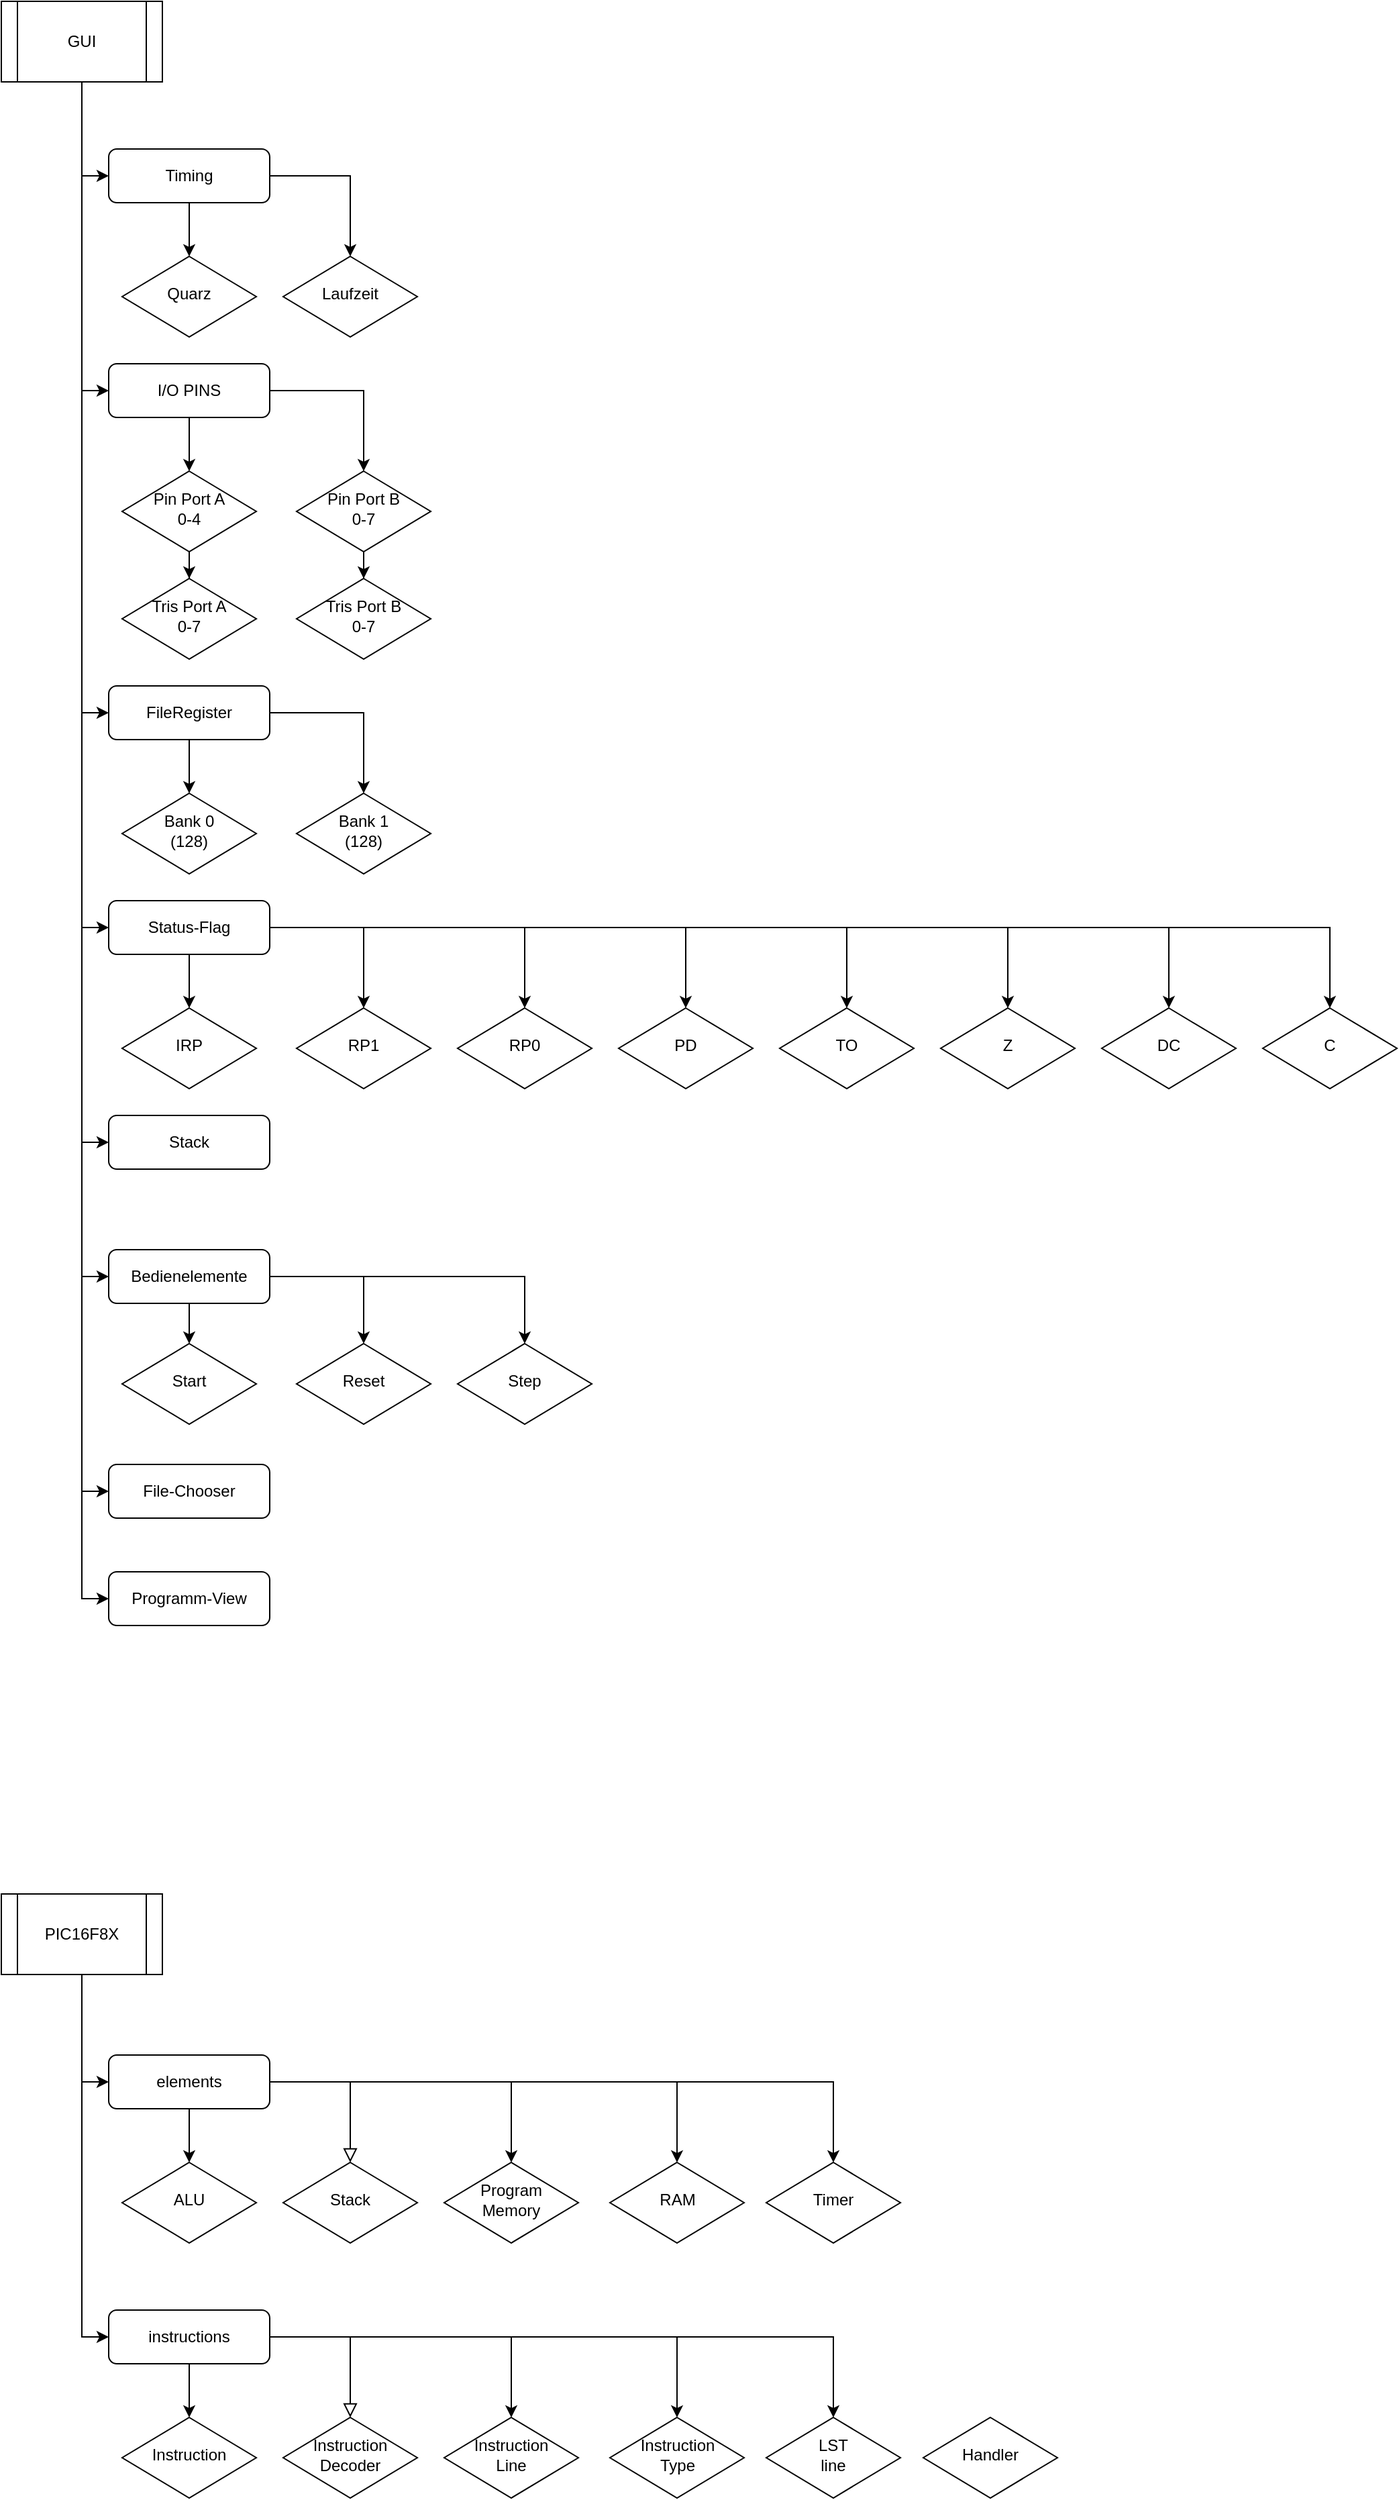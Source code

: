 <mxfile version="24.2.3" type="device">
  <diagram id="C5RBs43oDa-KdzZeNtuy" name="Page-1">
    <mxGraphModel dx="1366" dy="3041" grid="1" gridSize="10" guides="1" tooltips="1" connect="1" arrows="1" fold="1" page="1" pageScale="1" pageWidth="827" pageHeight="1169" math="0" shadow="0">
      <root>
        <mxCell id="WIyWlLk6GJQsqaUBKTNV-0" />
        <mxCell id="WIyWlLk6GJQsqaUBKTNV-1" parent="WIyWlLk6GJQsqaUBKTNV-0" />
        <mxCell id="WIyWlLk6GJQsqaUBKTNV-2" value="" style="rounded=0;html=1;jettySize=auto;orthogonalLoop=1;fontSize=11;endArrow=block;endFill=0;endSize=8;strokeWidth=1;shadow=0;labelBackgroundColor=none;edgeStyle=orthogonalEdgeStyle;entryX=0.5;entryY=0;entryDx=0;entryDy=0;" parent="WIyWlLk6GJQsqaUBKTNV-1" source="WIyWlLk6GJQsqaUBKTNV-3" target="V1sLMrhCYjkei6vN869k-0" edge="1">
          <mxGeometry relative="1" as="geometry" />
        </mxCell>
        <mxCell id="V1sLMrhCYjkei6vN869k-4" style="edgeStyle=orthogonalEdgeStyle;rounded=0;orthogonalLoop=1;jettySize=auto;html=1;entryX=0.5;entryY=0;entryDx=0;entryDy=0;" edge="1" parent="WIyWlLk6GJQsqaUBKTNV-1" source="WIyWlLk6GJQsqaUBKTNV-3" target="V1sLMrhCYjkei6vN869k-1">
          <mxGeometry relative="1" as="geometry" />
        </mxCell>
        <mxCell id="V1sLMrhCYjkei6vN869k-5" style="edgeStyle=orthogonalEdgeStyle;rounded=0;orthogonalLoop=1;jettySize=auto;html=1;entryX=0.5;entryY=0;entryDx=0;entryDy=0;" edge="1" parent="WIyWlLk6GJQsqaUBKTNV-1" source="WIyWlLk6GJQsqaUBKTNV-3" target="V1sLMrhCYjkei6vN869k-2">
          <mxGeometry relative="1" as="geometry" />
        </mxCell>
        <mxCell id="V1sLMrhCYjkei6vN869k-6" style="edgeStyle=orthogonalEdgeStyle;rounded=0;orthogonalLoop=1;jettySize=auto;html=1;entryX=0.5;entryY=0;entryDx=0;entryDy=0;" edge="1" parent="WIyWlLk6GJQsqaUBKTNV-1" source="WIyWlLk6GJQsqaUBKTNV-3" target="WIyWlLk6GJQsqaUBKTNV-6">
          <mxGeometry relative="1" as="geometry" />
        </mxCell>
        <mxCell id="V1sLMrhCYjkei6vN869k-23" style="edgeStyle=orthogonalEdgeStyle;rounded=0;orthogonalLoop=1;jettySize=auto;html=1;" edge="1" parent="WIyWlLk6GJQsqaUBKTNV-1" source="WIyWlLk6GJQsqaUBKTNV-3" target="V1sLMrhCYjkei6vN869k-22">
          <mxGeometry relative="1" as="geometry" />
        </mxCell>
        <mxCell id="WIyWlLk6GJQsqaUBKTNV-3" value="elements" style="rounded=1;whiteSpace=wrap;html=1;fontSize=12;glass=0;strokeWidth=1;shadow=0;" parent="WIyWlLk6GJQsqaUBKTNV-1" vertex="1">
          <mxGeometry x="120" y="160" width="120" height="40" as="geometry" />
        </mxCell>
        <mxCell id="WIyWlLk6GJQsqaUBKTNV-6" value="ALU" style="rhombus;whiteSpace=wrap;html=1;shadow=0;fontFamily=Helvetica;fontSize=12;align=center;strokeWidth=1;spacing=6;spacingTop=-4;" parent="WIyWlLk6GJQsqaUBKTNV-1" vertex="1">
          <mxGeometry x="130" y="240" width="100" height="60" as="geometry" />
        </mxCell>
        <mxCell id="V1sLMrhCYjkei6vN869k-0" value="Stack" style="rhombus;whiteSpace=wrap;html=1;shadow=0;fontFamily=Helvetica;fontSize=12;align=center;strokeWidth=1;spacing=6;spacingTop=-4;" vertex="1" parent="WIyWlLk6GJQsqaUBKTNV-1">
          <mxGeometry x="250" y="240" width="100" height="60" as="geometry" />
        </mxCell>
        <mxCell id="V1sLMrhCYjkei6vN869k-1" value="Program&lt;div&gt;Memory&lt;/div&gt;" style="rhombus;whiteSpace=wrap;html=1;shadow=0;fontFamily=Helvetica;fontSize=12;align=center;strokeWidth=1;spacing=6;spacingTop=-4;" vertex="1" parent="WIyWlLk6GJQsqaUBKTNV-1">
          <mxGeometry x="370" y="240" width="100" height="60" as="geometry" />
        </mxCell>
        <mxCell id="V1sLMrhCYjkei6vN869k-2" value="RAM" style="rhombus;whiteSpace=wrap;html=1;shadow=0;fontFamily=Helvetica;fontSize=12;align=center;strokeWidth=1;spacing=6;spacingTop=-4;" vertex="1" parent="WIyWlLk6GJQsqaUBKTNV-1">
          <mxGeometry x="493.5" y="240" width="100" height="60" as="geometry" />
        </mxCell>
        <mxCell id="V1sLMrhCYjkei6vN869k-20" style="edgeStyle=orthogonalEdgeStyle;rounded=0;orthogonalLoop=1;jettySize=auto;html=1;entryX=0;entryY=0.5;entryDx=0;entryDy=0;" edge="1" parent="WIyWlLk6GJQsqaUBKTNV-1" source="V1sLMrhCYjkei6vN869k-3" target="WIyWlLk6GJQsqaUBKTNV-3">
          <mxGeometry relative="1" as="geometry" />
        </mxCell>
        <mxCell id="V1sLMrhCYjkei6vN869k-21" style="edgeStyle=orthogonalEdgeStyle;rounded=0;orthogonalLoop=1;jettySize=auto;html=1;entryX=0;entryY=0.5;entryDx=0;entryDy=0;" edge="1" parent="WIyWlLk6GJQsqaUBKTNV-1" source="V1sLMrhCYjkei6vN869k-3" target="V1sLMrhCYjkei6vN869k-13">
          <mxGeometry relative="1" as="geometry" />
        </mxCell>
        <mxCell id="V1sLMrhCYjkei6vN869k-3" value="PIC16F8X" style="shape=process;whiteSpace=wrap;html=1;backgroundOutline=1;" vertex="1" parent="WIyWlLk6GJQsqaUBKTNV-1">
          <mxGeometry x="40" y="40" width="120" height="60" as="geometry" />
        </mxCell>
        <mxCell id="V1sLMrhCYjkei6vN869k-9" value="" style="rounded=0;html=1;jettySize=auto;orthogonalLoop=1;fontSize=11;endArrow=block;endFill=0;endSize=8;strokeWidth=1;shadow=0;labelBackgroundColor=none;edgeStyle=orthogonalEdgeStyle;entryX=0.5;entryY=0;entryDx=0;entryDy=0;" edge="1" parent="WIyWlLk6GJQsqaUBKTNV-1" source="V1sLMrhCYjkei6vN869k-13" target="V1sLMrhCYjkei6vN869k-15">
          <mxGeometry relative="1" as="geometry" />
        </mxCell>
        <mxCell id="V1sLMrhCYjkei6vN869k-10" style="edgeStyle=orthogonalEdgeStyle;rounded=0;orthogonalLoop=1;jettySize=auto;html=1;entryX=0.5;entryY=0;entryDx=0;entryDy=0;" edge="1" parent="WIyWlLk6GJQsqaUBKTNV-1" source="V1sLMrhCYjkei6vN869k-13" target="V1sLMrhCYjkei6vN869k-16">
          <mxGeometry relative="1" as="geometry" />
        </mxCell>
        <mxCell id="V1sLMrhCYjkei6vN869k-11" style="edgeStyle=orthogonalEdgeStyle;rounded=0;orthogonalLoop=1;jettySize=auto;html=1;entryX=0.5;entryY=0;entryDx=0;entryDy=0;" edge="1" parent="WIyWlLk6GJQsqaUBKTNV-1" source="V1sLMrhCYjkei6vN869k-13" target="V1sLMrhCYjkei6vN869k-17">
          <mxGeometry relative="1" as="geometry" />
        </mxCell>
        <mxCell id="V1sLMrhCYjkei6vN869k-12" style="edgeStyle=orthogonalEdgeStyle;rounded=0;orthogonalLoop=1;jettySize=auto;html=1;entryX=0.5;entryY=0;entryDx=0;entryDy=0;" edge="1" parent="WIyWlLk6GJQsqaUBKTNV-1" source="V1sLMrhCYjkei6vN869k-13" target="V1sLMrhCYjkei6vN869k-14">
          <mxGeometry relative="1" as="geometry" />
        </mxCell>
        <mxCell id="V1sLMrhCYjkei6vN869k-19" style="edgeStyle=orthogonalEdgeStyle;rounded=0;orthogonalLoop=1;jettySize=auto;html=1;entryX=0.5;entryY=0;entryDx=0;entryDy=0;" edge="1" parent="WIyWlLk6GJQsqaUBKTNV-1" source="V1sLMrhCYjkei6vN869k-13" target="V1sLMrhCYjkei6vN869k-18">
          <mxGeometry relative="1" as="geometry" />
        </mxCell>
        <mxCell id="V1sLMrhCYjkei6vN869k-13" value="instructions" style="rounded=1;whiteSpace=wrap;html=1;fontSize=12;glass=0;strokeWidth=1;shadow=0;" vertex="1" parent="WIyWlLk6GJQsqaUBKTNV-1">
          <mxGeometry x="120" y="350" width="120" height="40" as="geometry" />
        </mxCell>
        <mxCell id="V1sLMrhCYjkei6vN869k-14" value="Instruction" style="rhombus;whiteSpace=wrap;html=1;shadow=0;fontFamily=Helvetica;fontSize=12;align=center;strokeWidth=1;spacing=6;spacingTop=-4;" vertex="1" parent="WIyWlLk6GJQsqaUBKTNV-1">
          <mxGeometry x="130" y="430" width="100" height="60" as="geometry" />
        </mxCell>
        <mxCell id="V1sLMrhCYjkei6vN869k-15" value="Instruction&lt;div&gt;Decoder&lt;/div&gt;" style="rhombus;whiteSpace=wrap;html=1;shadow=0;fontFamily=Helvetica;fontSize=12;align=center;strokeWidth=1;spacing=6;spacingTop=-4;" vertex="1" parent="WIyWlLk6GJQsqaUBKTNV-1">
          <mxGeometry x="250" y="430" width="100" height="60" as="geometry" />
        </mxCell>
        <mxCell id="V1sLMrhCYjkei6vN869k-16" value="Instruction&lt;div&gt;Line&lt;/div&gt;" style="rhombus;whiteSpace=wrap;html=1;shadow=0;fontFamily=Helvetica;fontSize=12;align=center;strokeWidth=1;spacing=6;spacingTop=-4;" vertex="1" parent="WIyWlLk6GJQsqaUBKTNV-1">
          <mxGeometry x="370" y="430" width="100" height="60" as="geometry" />
        </mxCell>
        <mxCell id="V1sLMrhCYjkei6vN869k-17" value="Instruction&lt;div&gt;Type&lt;/div&gt;" style="rhombus;whiteSpace=wrap;html=1;shadow=0;fontFamily=Helvetica;fontSize=12;align=center;strokeWidth=1;spacing=6;spacingTop=-4;" vertex="1" parent="WIyWlLk6GJQsqaUBKTNV-1">
          <mxGeometry x="493.5" y="430" width="100" height="60" as="geometry" />
        </mxCell>
        <mxCell id="V1sLMrhCYjkei6vN869k-18" value="LST&lt;div&gt;line&lt;/div&gt;" style="rhombus;whiteSpace=wrap;html=1;shadow=0;fontFamily=Helvetica;fontSize=12;align=center;strokeWidth=1;spacing=6;spacingTop=-4;" vertex="1" parent="WIyWlLk6GJQsqaUBKTNV-1">
          <mxGeometry x="610" y="430" width="100" height="60" as="geometry" />
        </mxCell>
        <mxCell id="V1sLMrhCYjkei6vN869k-22" value="Timer" style="rhombus;whiteSpace=wrap;html=1;shadow=0;fontFamily=Helvetica;fontSize=12;align=center;strokeWidth=1;spacing=6;spacingTop=-4;" vertex="1" parent="WIyWlLk6GJQsqaUBKTNV-1">
          <mxGeometry x="610" y="240" width="100" height="60" as="geometry" />
        </mxCell>
        <mxCell id="V1sLMrhCYjkei6vN869k-47" style="edgeStyle=orthogonalEdgeStyle;rounded=0;orthogonalLoop=1;jettySize=auto;html=1;entryX=0;entryY=0.5;entryDx=0;entryDy=0;" edge="1" parent="WIyWlLk6GJQsqaUBKTNV-1" source="V1sLMrhCYjkei6vN869k-24" target="V1sLMrhCYjkei6vN869k-28">
          <mxGeometry relative="1" as="geometry" />
        </mxCell>
        <mxCell id="V1sLMrhCYjkei6vN869k-48" style="edgeStyle=orthogonalEdgeStyle;rounded=0;orthogonalLoop=1;jettySize=auto;html=1;entryX=0;entryY=0.5;entryDx=0;entryDy=0;" edge="1" parent="WIyWlLk6GJQsqaUBKTNV-1" source="V1sLMrhCYjkei6vN869k-24" target="V1sLMrhCYjkei6vN869k-25">
          <mxGeometry relative="1" as="geometry" />
        </mxCell>
        <mxCell id="V1sLMrhCYjkei6vN869k-49" style="edgeStyle=orthogonalEdgeStyle;rounded=0;orthogonalLoop=1;jettySize=auto;html=1;entryX=0;entryY=0.5;entryDx=0;entryDy=0;" edge="1" parent="WIyWlLk6GJQsqaUBKTNV-1" source="V1sLMrhCYjkei6vN869k-24" target="V1sLMrhCYjkei6vN869k-29">
          <mxGeometry relative="1" as="geometry" />
        </mxCell>
        <mxCell id="V1sLMrhCYjkei6vN869k-68" style="edgeStyle=orthogonalEdgeStyle;rounded=0;orthogonalLoop=1;jettySize=auto;html=1;entryX=0;entryY=0.5;entryDx=0;entryDy=0;" edge="1" parent="WIyWlLk6GJQsqaUBKTNV-1" source="V1sLMrhCYjkei6vN869k-24" target="V1sLMrhCYjkei6vN869k-26">
          <mxGeometry relative="1" as="geometry" />
        </mxCell>
        <mxCell id="V1sLMrhCYjkei6vN869k-69" style="edgeStyle=orthogonalEdgeStyle;rounded=0;orthogonalLoop=1;jettySize=auto;html=1;entryX=0;entryY=0.5;entryDx=0;entryDy=0;" edge="1" parent="WIyWlLk6GJQsqaUBKTNV-1" source="V1sLMrhCYjkei6vN869k-24" target="V1sLMrhCYjkei6vN869k-66">
          <mxGeometry relative="1" as="geometry" />
        </mxCell>
        <mxCell id="V1sLMrhCYjkei6vN869k-77" style="edgeStyle=orthogonalEdgeStyle;rounded=0;orthogonalLoop=1;jettySize=auto;html=1;entryX=0;entryY=0.5;entryDx=0;entryDy=0;" edge="1" parent="WIyWlLk6GJQsqaUBKTNV-1" source="V1sLMrhCYjkei6vN869k-24" target="V1sLMrhCYjkei6vN869k-42">
          <mxGeometry relative="1" as="geometry" />
        </mxCell>
        <mxCell id="V1sLMrhCYjkei6vN869k-78" style="edgeStyle=orthogonalEdgeStyle;rounded=0;orthogonalLoop=1;jettySize=auto;html=1;entryX=0;entryY=0.5;entryDx=0;entryDy=0;" edge="1" parent="WIyWlLk6GJQsqaUBKTNV-1" source="V1sLMrhCYjkei6vN869k-24" target="V1sLMrhCYjkei6vN869k-27">
          <mxGeometry relative="1" as="geometry" />
        </mxCell>
        <mxCell id="V1sLMrhCYjkei6vN869k-80" style="edgeStyle=orthogonalEdgeStyle;rounded=0;orthogonalLoop=1;jettySize=auto;html=1;entryX=0;entryY=0.5;entryDx=0;entryDy=0;" edge="1" parent="WIyWlLk6GJQsqaUBKTNV-1" source="V1sLMrhCYjkei6vN869k-24" target="V1sLMrhCYjkei6vN869k-79">
          <mxGeometry relative="1" as="geometry" />
        </mxCell>
        <mxCell id="V1sLMrhCYjkei6vN869k-24" value="GUI" style="shape=process;whiteSpace=wrap;html=1;backgroundOutline=1;" vertex="1" parent="WIyWlLk6GJQsqaUBKTNV-1">
          <mxGeometry x="40" y="-1370" width="120" height="60" as="geometry" />
        </mxCell>
        <mxCell id="V1sLMrhCYjkei6vN869k-40" style="edgeStyle=orthogonalEdgeStyle;rounded=0;orthogonalLoop=1;jettySize=auto;html=1;" edge="1" parent="WIyWlLk6GJQsqaUBKTNV-1" source="V1sLMrhCYjkei6vN869k-25" target="V1sLMrhCYjkei6vN869k-34">
          <mxGeometry relative="1" as="geometry" />
        </mxCell>
        <mxCell id="V1sLMrhCYjkei6vN869k-41" style="edgeStyle=orthogonalEdgeStyle;rounded=0;orthogonalLoop=1;jettySize=auto;html=1;entryX=0.5;entryY=0;entryDx=0;entryDy=0;" edge="1" parent="WIyWlLk6GJQsqaUBKTNV-1" source="V1sLMrhCYjkei6vN869k-25" target="V1sLMrhCYjkei6vN869k-36">
          <mxGeometry relative="1" as="geometry" />
        </mxCell>
        <mxCell id="V1sLMrhCYjkei6vN869k-25" value="I/O PINS" style="rounded=1;whiteSpace=wrap;html=1;fontSize=12;glass=0;strokeWidth=1;shadow=0;" vertex="1" parent="WIyWlLk6GJQsqaUBKTNV-1">
          <mxGeometry x="120" y="-1100" width="120" height="40" as="geometry" />
        </mxCell>
        <mxCell id="V1sLMrhCYjkei6vN869k-58" style="edgeStyle=orthogonalEdgeStyle;rounded=0;orthogonalLoop=1;jettySize=auto;html=1;" edge="1" parent="WIyWlLk6GJQsqaUBKTNV-1" source="V1sLMrhCYjkei6vN869k-26" target="V1sLMrhCYjkei6vN869k-50">
          <mxGeometry relative="1" as="geometry" />
        </mxCell>
        <mxCell id="V1sLMrhCYjkei6vN869k-59" style="edgeStyle=orthogonalEdgeStyle;rounded=0;orthogonalLoop=1;jettySize=auto;html=1;entryX=0.5;entryY=0;entryDx=0;entryDy=0;" edge="1" parent="WIyWlLk6GJQsqaUBKTNV-1" source="V1sLMrhCYjkei6vN869k-26" target="V1sLMrhCYjkei6vN869k-51">
          <mxGeometry relative="1" as="geometry" />
        </mxCell>
        <mxCell id="V1sLMrhCYjkei6vN869k-60" style="edgeStyle=orthogonalEdgeStyle;rounded=0;orthogonalLoop=1;jettySize=auto;html=1;" edge="1" parent="WIyWlLk6GJQsqaUBKTNV-1" source="V1sLMrhCYjkei6vN869k-26" target="V1sLMrhCYjkei6vN869k-52">
          <mxGeometry relative="1" as="geometry" />
        </mxCell>
        <mxCell id="V1sLMrhCYjkei6vN869k-61" style="edgeStyle=orthogonalEdgeStyle;rounded=0;orthogonalLoop=1;jettySize=auto;html=1;entryX=0.5;entryY=0;entryDx=0;entryDy=0;" edge="1" parent="WIyWlLk6GJQsqaUBKTNV-1" source="V1sLMrhCYjkei6vN869k-26" target="V1sLMrhCYjkei6vN869k-53">
          <mxGeometry relative="1" as="geometry" />
        </mxCell>
        <mxCell id="V1sLMrhCYjkei6vN869k-62" style="edgeStyle=orthogonalEdgeStyle;rounded=0;orthogonalLoop=1;jettySize=auto;html=1;entryX=0.5;entryY=0;entryDx=0;entryDy=0;" edge="1" parent="WIyWlLk6GJQsqaUBKTNV-1" source="V1sLMrhCYjkei6vN869k-26" target="V1sLMrhCYjkei6vN869k-54">
          <mxGeometry relative="1" as="geometry" />
        </mxCell>
        <mxCell id="V1sLMrhCYjkei6vN869k-63" style="edgeStyle=orthogonalEdgeStyle;rounded=0;orthogonalLoop=1;jettySize=auto;html=1;entryX=0.5;entryY=0;entryDx=0;entryDy=0;" edge="1" parent="WIyWlLk6GJQsqaUBKTNV-1" source="V1sLMrhCYjkei6vN869k-26" target="V1sLMrhCYjkei6vN869k-55">
          <mxGeometry relative="1" as="geometry" />
        </mxCell>
        <mxCell id="V1sLMrhCYjkei6vN869k-64" style="edgeStyle=orthogonalEdgeStyle;rounded=0;orthogonalLoop=1;jettySize=auto;html=1;entryX=0.5;entryY=0;entryDx=0;entryDy=0;" edge="1" parent="WIyWlLk6GJQsqaUBKTNV-1" source="V1sLMrhCYjkei6vN869k-26" target="V1sLMrhCYjkei6vN869k-56">
          <mxGeometry relative="1" as="geometry" />
        </mxCell>
        <mxCell id="V1sLMrhCYjkei6vN869k-65" style="edgeStyle=orthogonalEdgeStyle;rounded=0;orthogonalLoop=1;jettySize=auto;html=1;entryX=0.5;entryY=0;entryDx=0;entryDy=0;" edge="1" parent="WIyWlLk6GJQsqaUBKTNV-1" source="V1sLMrhCYjkei6vN869k-26" target="V1sLMrhCYjkei6vN869k-57">
          <mxGeometry relative="1" as="geometry" />
        </mxCell>
        <mxCell id="V1sLMrhCYjkei6vN869k-26" value="Status-Flag" style="rounded=1;whiteSpace=wrap;html=1;fontSize=12;glass=0;strokeWidth=1;shadow=0;" vertex="1" parent="WIyWlLk6GJQsqaUBKTNV-1">
          <mxGeometry x="120" y="-700" width="120" height="40" as="geometry" />
        </mxCell>
        <mxCell id="V1sLMrhCYjkei6vN869k-27" value="File-Chooser" style="rounded=1;whiteSpace=wrap;html=1;fontSize=12;glass=0;strokeWidth=1;shadow=0;" vertex="1" parent="WIyWlLk6GJQsqaUBKTNV-1">
          <mxGeometry x="120" y="-280" width="120" height="40" as="geometry" />
        </mxCell>
        <mxCell id="V1sLMrhCYjkei6vN869k-32" style="edgeStyle=orthogonalEdgeStyle;rounded=0;orthogonalLoop=1;jettySize=auto;html=1;" edge="1" parent="WIyWlLk6GJQsqaUBKTNV-1" source="V1sLMrhCYjkei6vN869k-28" target="V1sLMrhCYjkei6vN869k-31">
          <mxGeometry relative="1" as="geometry" />
        </mxCell>
        <mxCell id="V1sLMrhCYjkei6vN869k-33" style="edgeStyle=orthogonalEdgeStyle;rounded=0;orthogonalLoop=1;jettySize=auto;html=1;entryX=0.5;entryY=0;entryDx=0;entryDy=0;" edge="1" parent="WIyWlLk6GJQsqaUBKTNV-1" source="V1sLMrhCYjkei6vN869k-28" target="V1sLMrhCYjkei6vN869k-30">
          <mxGeometry relative="1" as="geometry" />
        </mxCell>
        <mxCell id="V1sLMrhCYjkei6vN869k-28" value="Timing" style="rounded=1;whiteSpace=wrap;html=1;fontSize=12;glass=0;strokeWidth=1;shadow=0;" vertex="1" parent="WIyWlLk6GJQsqaUBKTNV-1">
          <mxGeometry x="120" y="-1260" width="120" height="40" as="geometry" />
        </mxCell>
        <mxCell id="V1sLMrhCYjkei6vN869k-45" style="edgeStyle=orthogonalEdgeStyle;rounded=0;orthogonalLoop=1;jettySize=auto;html=1;entryX=0.5;entryY=0;entryDx=0;entryDy=0;" edge="1" parent="WIyWlLk6GJQsqaUBKTNV-1" source="V1sLMrhCYjkei6vN869k-29" target="V1sLMrhCYjkei6vN869k-43">
          <mxGeometry relative="1" as="geometry" />
        </mxCell>
        <mxCell id="V1sLMrhCYjkei6vN869k-46" style="edgeStyle=orthogonalEdgeStyle;rounded=0;orthogonalLoop=1;jettySize=auto;html=1;entryX=0.5;entryY=0;entryDx=0;entryDy=0;" edge="1" parent="WIyWlLk6GJQsqaUBKTNV-1" source="V1sLMrhCYjkei6vN869k-29" target="V1sLMrhCYjkei6vN869k-44">
          <mxGeometry relative="1" as="geometry" />
        </mxCell>
        <mxCell id="V1sLMrhCYjkei6vN869k-29" value="FileRegister" style="rounded=1;whiteSpace=wrap;html=1;fontSize=12;glass=0;strokeWidth=1;shadow=0;" vertex="1" parent="WIyWlLk6GJQsqaUBKTNV-1">
          <mxGeometry x="120" y="-860" width="120" height="40" as="geometry" />
        </mxCell>
        <mxCell id="V1sLMrhCYjkei6vN869k-30" value="Laufzeit" style="rhombus;whiteSpace=wrap;html=1;shadow=0;fontFamily=Helvetica;fontSize=12;align=center;strokeWidth=1;spacing=6;spacingTop=-4;" vertex="1" parent="WIyWlLk6GJQsqaUBKTNV-1">
          <mxGeometry x="250" y="-1180" width="100" height="60" as="geometry" />
        </mxCell>
        <mxCell id="V1sLMrhCYjkei6vN869k-31" value="Quarz" style="rhombus;whiteSpace=wrap;html=1;shadow=0;fontFamily=Helvetica;fontSize=12;align=center;strokeWidth=1;spacing=6;spacingTop=-4;" vertex="1" parent="WIyWlLk6GJQsqaUBKTNV-1">
          <mxGeometry x="130" y="-1180" width="100" height="60" as="geometry" />
        </mxCell>
        <mxCell id="V1sLMrhCYjkei6vN869k-38" style="edgeStyle=orthogonalEdgeStyle;rounded=0;orthogonalLoop=1;jettySize=auto;html=1;" edge="1" parent="WIyWlLk6GJQsqaUBKTNV-1" source="V1sLMrhCYjkei6vN869k-34" target="V1sLMrhCYjkei6vN869k-35">
          <mxGeometry relative="1" as="geometry" />
        </mxCell>
        <mxCell id="V1sLMrhCYjkei6vN869k-34" value="Pin Port A&lt;div&gt;0-4&lt;/div&gt;" style="rhombus;whiteSpace=wrap;html=1;shadow=0;fontFamily=Helvetica;fontSize=12;align=center;strokeWidth=1;spacing=6;spacingTop=-4;" vertex="1" parent="WIyWlLk6GJQsqaUBKTNV-1">
          <mxGeometry x="130" y="-1020" width="100" height="60" as="geometry" />
        </mxCell>
        <mxCell id="V1sLMrhCYjkei6vN869k-35" value="Tris Port A&lt;div&gt;0-7&lt;/div&gt;" style="rhombus;whiteSpace=wrap;html=1;shadow=0;fontFamily=Helvetica;fontSize=12;align=center;strokeWidth=1;spacing=6;spacingTop=-4;" vertex="1" parent="WIyWlLk6GJQsqaUBKTNV-1">
          <mxGeometry x="130" y="-940" width="100" height="60" as="geometry" />
        </mxCell>
        <mxCell id="V1sLMrhCYjkei6vN869k-39" style="edgeStyle=orthogonalEdgeStyle;rounded=0;orthogonalLoop=1;jettySize=auto;html=1;" edge="1" parent="WIyWlLk6GJQsqaUBKTNV-1" source="V1sLMrhCYjkei6vN869k-36" target="V1sLMrhCYjkei6vN869k-37">
          <mxGeometry relative="1" as="geometry" />
        </mxCell>
        <mxCell id="V1sLMrhCYjkei6vN869k-36" value="Pin Port B&lt;div&gt;0-7&lt;/div&gt;" style="rhombus;whiteSpace=wrap;html=1;shadow=0;fontFamily=Helvetica;fontSize=12;align=center;strokeWidth=1;spacing=6;spacingTop=-4;" vertex="1" parent="WIyWlLk6GJQsqaUBKTNV-1">
          <mxGeometry x="260" y="-1020" width="100" height="60" as="geometry" />
        </mxCell>
        <mxCell id="V1sLMrhCYjkei6vN869k-37" value="Tris Port B&lt;div&gt;0-7&lt;/div&gt;" style="rhombus;whiteSpace=wrap;html=1;shadow=0;fontFamily=Helvetica;fontSize=12;align=center;strokeWidth=1;spacing=6;spacingTop=-4;" vertex="1" parent="WIyWlLk6GJQsqaUBKTNV-1">
          <mxGeometry x="260" y="-940" width="100" height="60" as="geometry" />
        </mxCell>
        <mxCell id="V1sLMrhCYjkei6vN869k-73" style="edgeStyle=orthogonalEdgeStyle;rounded=0;orthogonalLoop=1;jettySize=auto;html=1;" edge="1" parent="WIyWlLk6GJQsqaUBKTNV-1" source="V1sLMrhCYjkei6vN869k-42" target="V1sLMrhCYjkei6vN869k-70">
          <mxGeometry relative="1" as="geometry" />
        </mxCell>
        <mxCell id="V1sLMrhCYjkei6vN869k-74" style="edgeStyle=orthogonalEdgeStyle;rounded=0;orthogonalLoop=1;jettySize=auto;html=1;entryX=0.5;entryY=0;entryDx=0;entryDy=0;" edge="1" parent="WIyWlLk6GJQsqaUBKTNV-1" source="V1sLMrhCYjkei6vN869k-42" target="V1sLMrhCYjkei6vN869k-71">
          <mxGeometry relative="1" as="geometry" />
        </mxCell>
        <mxCell id="V1sLMrhCYjkei6vN869k-75" style="edgeStyle=orthogonalEdgeStyle;rounded=0;orthogonalLoop=1;jettySize=auto;html=1;entryX=0.5;entryY=0;entryDx=0;entryDy=0;" edge="1" parent="WIyWlLk6GJQsqaUBKTNV-1" source="V1sLMrhCYjkei6vN869k-42" target="V1sLMrhCYjkei6vN869k-72">
          <mxGeometry relative="1" as="geometry" />
        </mxCell>
        <mxCell id="V1sLMrhCYjkei6vN869k-42" value="Bedienelemente" style="rounded=1;whiteSpace=wrap;html=1;fontSize=12;glass=0;strokeWidth=1;shadow=0;" vertex="1" parent="WIyWlLk6GJQsqaUBKTNV-1">
          <mxGeometry x="120" y="-440" width="120" height="40" as="geometry" />
        </mxCell>
        <mxCell id="V1sLMrhCYjkei6vN869k-43" value="Bank 0&lt;div&gt;(128)&lt;br&gt;&lt;/div&gt;" style="rhombus;whiteSpace=wrap;html=1;shadow=0;fontFamily=Helvetica;fontSize=12;align=center;strokeWidth=1;spacing=6;spacingTop=-4;" vertex="1" parent="WIyWlLk6GJQsqaUBKTNV-1">
          <mxGeometry x="130" y="-780" width="100" height="60" as="geometry" />
        </mxCell>
        <mxCell id="V1sLMrhCYjkei6vN869k-44" value="Bank 1&lt;div&gt;(128)&lt;/div&gt;" style="rhombus;whiteSpace=wrap;html=1;shadow=0;fontFamily=Helvetica;fontSize=12;align=center;strokeWidth=1;spacing=6;spacingTop=-4;" vertex="1" parent="WIyWlLk6GJQsqaUBKTNV-1">
          <mxGeometry x="260" y="-780" width="100" height="60" as="geometry" />
        </mxCell>
        <mxCell id="V1sLMrhCYjkei6vN869k-50" value="&lt;div&gt;IRP&lt;/div&gt;" style="rhombus;whiteSpace=wrap;html=1;shadow=0;fontFamily=Helvetica;fontSize=12;align=center;strokeWidth=1;spacing=6;spacingTop=-4;" vertex="1" parent="WIyWlLk6GJQsqaUBKTNV-1">
          <mxGeometry x="130" y="-620" width="100" height="60" as="geometry" />
        </mxCell>
        <mxCell id="V1sLMrhCYjkei6vN869k-51" value="&lt;div&gt;RP1&lt;/div&gt;" style="rhombus;whiteSpace=wrap;html=1;shadow=0;fontFamily=Helvetica;fontSize=12;align=center;strokeWidth=1;spacing=6;spacingTop=-4;" vertex="1" parent="WIyWlLk6GJQsqaUBKTNV-1">
          <mxGeometry x="260" y="-620" width="100" height="60" as="geometry" />
        </mxCell>
        <mxCell id="V1sLMrhCYjkei6vN869k-52" value="&lt;div&gt;RP0&lt;/div&gt;" style="rhombus;whiteSpace=wrap;html=1;shadow=0;fontFamily=Helvetica;fontSize=12;align=center;strokeWidth=1;spacing=6;spacingTop=-4;" vertex="1" parent="WIyWlLk6GJQsqaUBKTNV-1">
          <mxGeometry x="380" y="-620" width="100" height="60" as="geometry" />
        </mxCell>
        <mxCell id="V1sLMrhCYjkei6vN869k-53" value="&lt;div&gt;PD&lt;/div&gt;" style="rhombus;whiteSpace=wrap;html=1;shadow=0;fontFamily=Helvetica;fontSize=12;align=center;strokeWidth=1;spacing=6;spacingTop=-4;" vertex="1" parent="WIyWlLk6GJQsqaUBKTNV-1">
          <mxGeometry x="500" y="-620" width="100" height="60" as="geometry" />
        </mxCell>
        <mxCell id="V1sLMrhCYjkei6vN869k-54" value="&lt;div&gt;TO&lt;/div&gt;" style="rhombus;whiteSpace=wrap;html=1;shadow=0;fontFamily=Helvetica;fontSize=12;align=center;strokeWidth=1;spacing=6;spacingTop=-4;" vertex="1" parent="WIyWlLk6GJQsqaUBKTNV-1">
          <mxGeometry x="620" y="-620" width="100" height="60" as="geometry" />
        </mxCell>
        <mxCell id="V1sLMrhCYjkei6vN869k-55" value="&lt;div&gt;Z&lt;/div&gt;" style="rhombus;whiteSpace=wrap;html=1;shadow=0;fontFamily=Helvetica;fontSize=12;align=center;strokeWidth=1;spacing=6;spacingTop=-4;" vertex="1" parent="WIyWlLk6GJQsqaUBKTNV-1">
          <mxGeometry x="740" y="-620" width="100" height="60" as="geometry" />
        </mxCell>
        <mxCell id="V1sLMrhCYjkei6vN869k-56" value="&lt;div&gt;DC&lt;/div&gt;" style="rhombus;whiteSpace=wrap;html=1;shadow=0;fontFamily=Helvetica;fontSize=12;align=center;strokeWidth=1;spacing=6;spacingTop=-4;" vertex="1" parent="WIyWlLk6GJQsqaUBKTNV-1">
          <mxGeometry x="860" y="-620" width="100" height="60" as="geometry" />
        </mxCell>
        <mxCell id="V1sLMrhCYjkei6vN869k-57" value="&lt;div&gt;C&lt;/div&gt;" style="rhombus;whiteSpace=wrap;html=1;shadow=0;fontFamily=Helvetica;fontSize=12;align=center;strokeWidth=1;spacing=6;spacingTop=-4;" vertex="1" parent="WIyWlLk6GJQsqaUBKTNV-1">
          <mxGeometry x="980" y="-620" width="100" height="60" as="geometry" />
        </mxCell>
        <mxCell id="V1sLMrhCYjkei6vN869k-66" value="Stack" style="rounded=1;whiteSpace=wrap;html=1;fontSize=12;glass=0;strokeWidth=1;shadow=0;" vertex="1" parent="WIyWlLk6GJQsqaUBKTNV-1">
          <mxGeometry x="120" y="-540" width="120" height="40" as="geometry" />
        </mxCell>
        <mxCell id="V1sLMrhCYjkei6vN869k-70" value="&lt;div&gt;Start&lt;/div&gt;" style="rhombus;whiteSpace=wrap;html=1;shadow=0;fontFamily=Helvetica;fontSize=12;align=center;strokeWidth=1;spacing=6;spacingTop=-4;" vertex="1" parent="WIyWlLk6GJQsqaUBKTNV-1">
          <mxGeometry x="130" y="-370" width="100" height="60" as="geometry" />
        </mxCell>
        <mxCell id="V1sLMrhCYjkei6vN869k-71" value="&lt;div&gt;Reset&lt;/div&gt;" style="rhombus;whiteSpace=wrap;html=1;shadow=0;fontFamily=Helvetica;fontSize=12;align=center;strokeWidth=1;spacing=6;spacingTop=-4;" vertex="1" parent="WIyWlLk6GJQsqaUBKTNV-1">
          <mxGeometry x="260" y="-370" width="100" height="60" as="geometry" />
        </mxCell>
        <mxCell id="V1sLMrhCYjkei6vN869k-72" value="&lt;div&gt;Step&lt;/div&gt;" style="rhombus;whiteSpace=wrap;html=1;shadow=0;fontFamily=Helvetica;fontSize=12;align=center;strokeWidth=1;spacing=6;spacingTop=-4;" vertex="1" parent="WIyWlLk6GJQsqaUBKTNV-1">
          <mxGeometry x="380" y="-370" width="100" height="60" as="geometry" />
        </mxCell>
        <mxCell id="V1sLMrhCYjkei6vN869k-79" value="Programm-View" style="rounded=1;whiteSpace=wrap;html=1;fontSize=12;glass=0;strokeWidth=1;shadow=0;" vertex="1" parent="WIyWlLk6GJQsqaUBKTNV-1">
          <mxGeometry x="120" y="-200" width="120" height="40" as="geometry" />
        </mxCell>
        <mxCell id="V1sLMrhCYjkei6vN869k-81" value="Handler" style="rhombus;whiteSpace=wrap;html=1;shadow=0;fontFamily=Helvetica;fontSize=12;align=center;strokeWidth=1;spacing=6;spacingTop=-4;" vertex="1" parent="WIyWlLk6GJQsqaUBKTNV-1">
          <mxGeometry x="727" y="430" width="100" height="60" as="geometry" />
        </mxCell>
      </root>
    </mxGraphModel>
  </diagram>
</mxfile>
